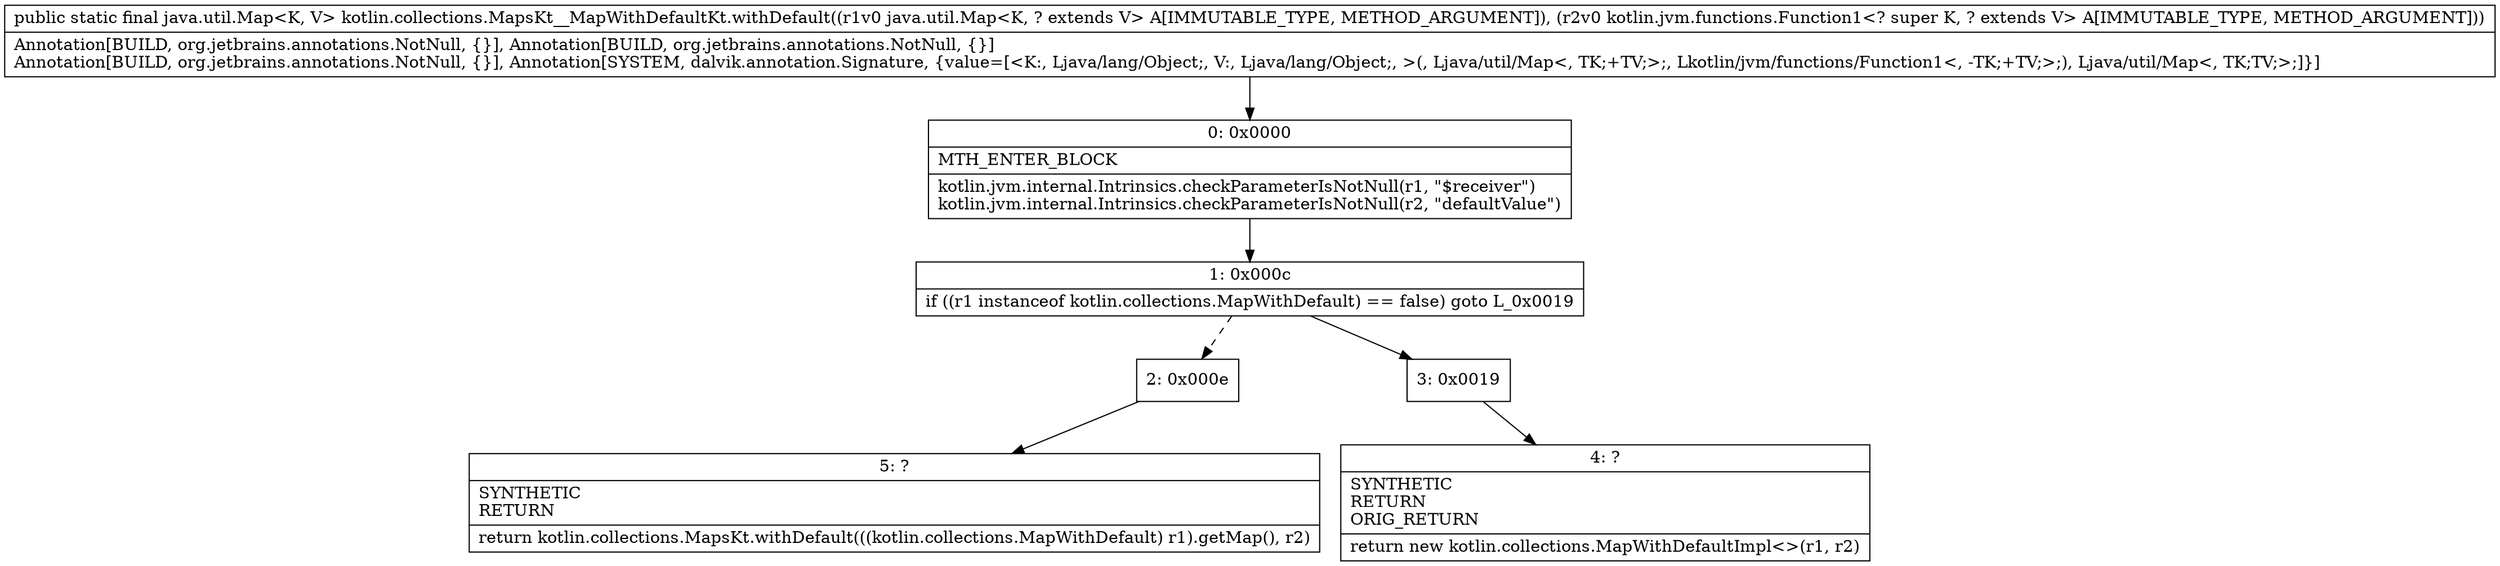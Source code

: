 digraph "CFG forkotlin.collections.MapsKt__MapWithDefaultKt.withDefault(Ljava\/util\/Map;Lkotlin\/jvm\/functions\/Function1;)Ljava\/util\/Map;" {
Node_0 [shape=record,label="{0\:\ 0x0000|MTH_ENTER_BLOCK\l|kotlin.jvm.internal.Intrinsics.checkParameterIsNotNull(r1, \"$receiver\")\lkotlin.jvm.internal.Intrinsics.checkParameterIsNotNull(r2, \"defaultValue\")\l}"];
Node_1 [shape=record,label="{1\:\ 0x000c|if ((r1 instanceof kotlin.collections.MapWithDefault) == false) goto L_0x0019\l}"];
Node_2 [shape=record,label="{2\:\ 0x000e}"];
Node_3 [shape=record,label="{3\:\ 0x0019}"];
Node_4 [shape=record,label="{4\:\ ?|SYNTHETIC\lRETURN\lORIG_RETURN\l|return new kotlin.collections.MapWithDefaultImpl\<\>(r1, r2)\l}"];
Node_5 [shape=record,label="{5\:\ ?|SYNTHETIC\lRETURN\l|return kotlin.collections.MapsKt.withDefault(((kotlin.collections.MapWithDefault) r1).getMap(), r2)\l}"];
MethodNode[shape=record,label="{public static final java.util.Map\<K, V\> kotlin.collections.MapsKt__MapWithDefaultKt.withDefault((r1v0 java.util.Map\<K, ? extends V\> A[IMMUTABLE_TYPE, METHOD_ARGUMENT]), (r2v0 kotlin.jvm.functions.Function1\<? super K, ? extends V\> A[IMMUTABLE_TYPE, METHOD_ARGUMENT]))  | Annotation[BUILD, org.jetbrains.annotations.NotNull, \{\}], Annotation[BUILD, org.jetbrains.annotations.NotNull, \{\}]\lAnnotation[BUILD, org.jetbrains.annotations.NotNull, \{\}], Annotation[SYSTEM, dalvik.annotation.Signature, \{value=[\<K:, Ljava\/lang\/Object;, V:, Ljava\/lang\/Object;, \>(, Ljava\/util\/Map\<, TK;+TV;\>;, Lkotlin\/jvm\/functions\/Function1\<, \-TK;+TV;\>;), Ljava\/util\/Map\<, TK;TV;\>;]\}]\l}"];
MethodNode -> Node_0;
Node_0 -> Node_1;
Node_1 -> Node_2[style=dashed];
Node_1 -> Node_3;
Node_2 -> Node_5;
Node_3 -> Node_4;
}

